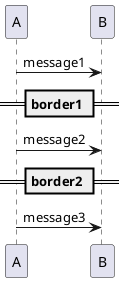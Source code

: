 @startuml
A -> B : message1
== border1 ==
A -> B : message2
== border2 ==
A -> B : message3
@enduml
